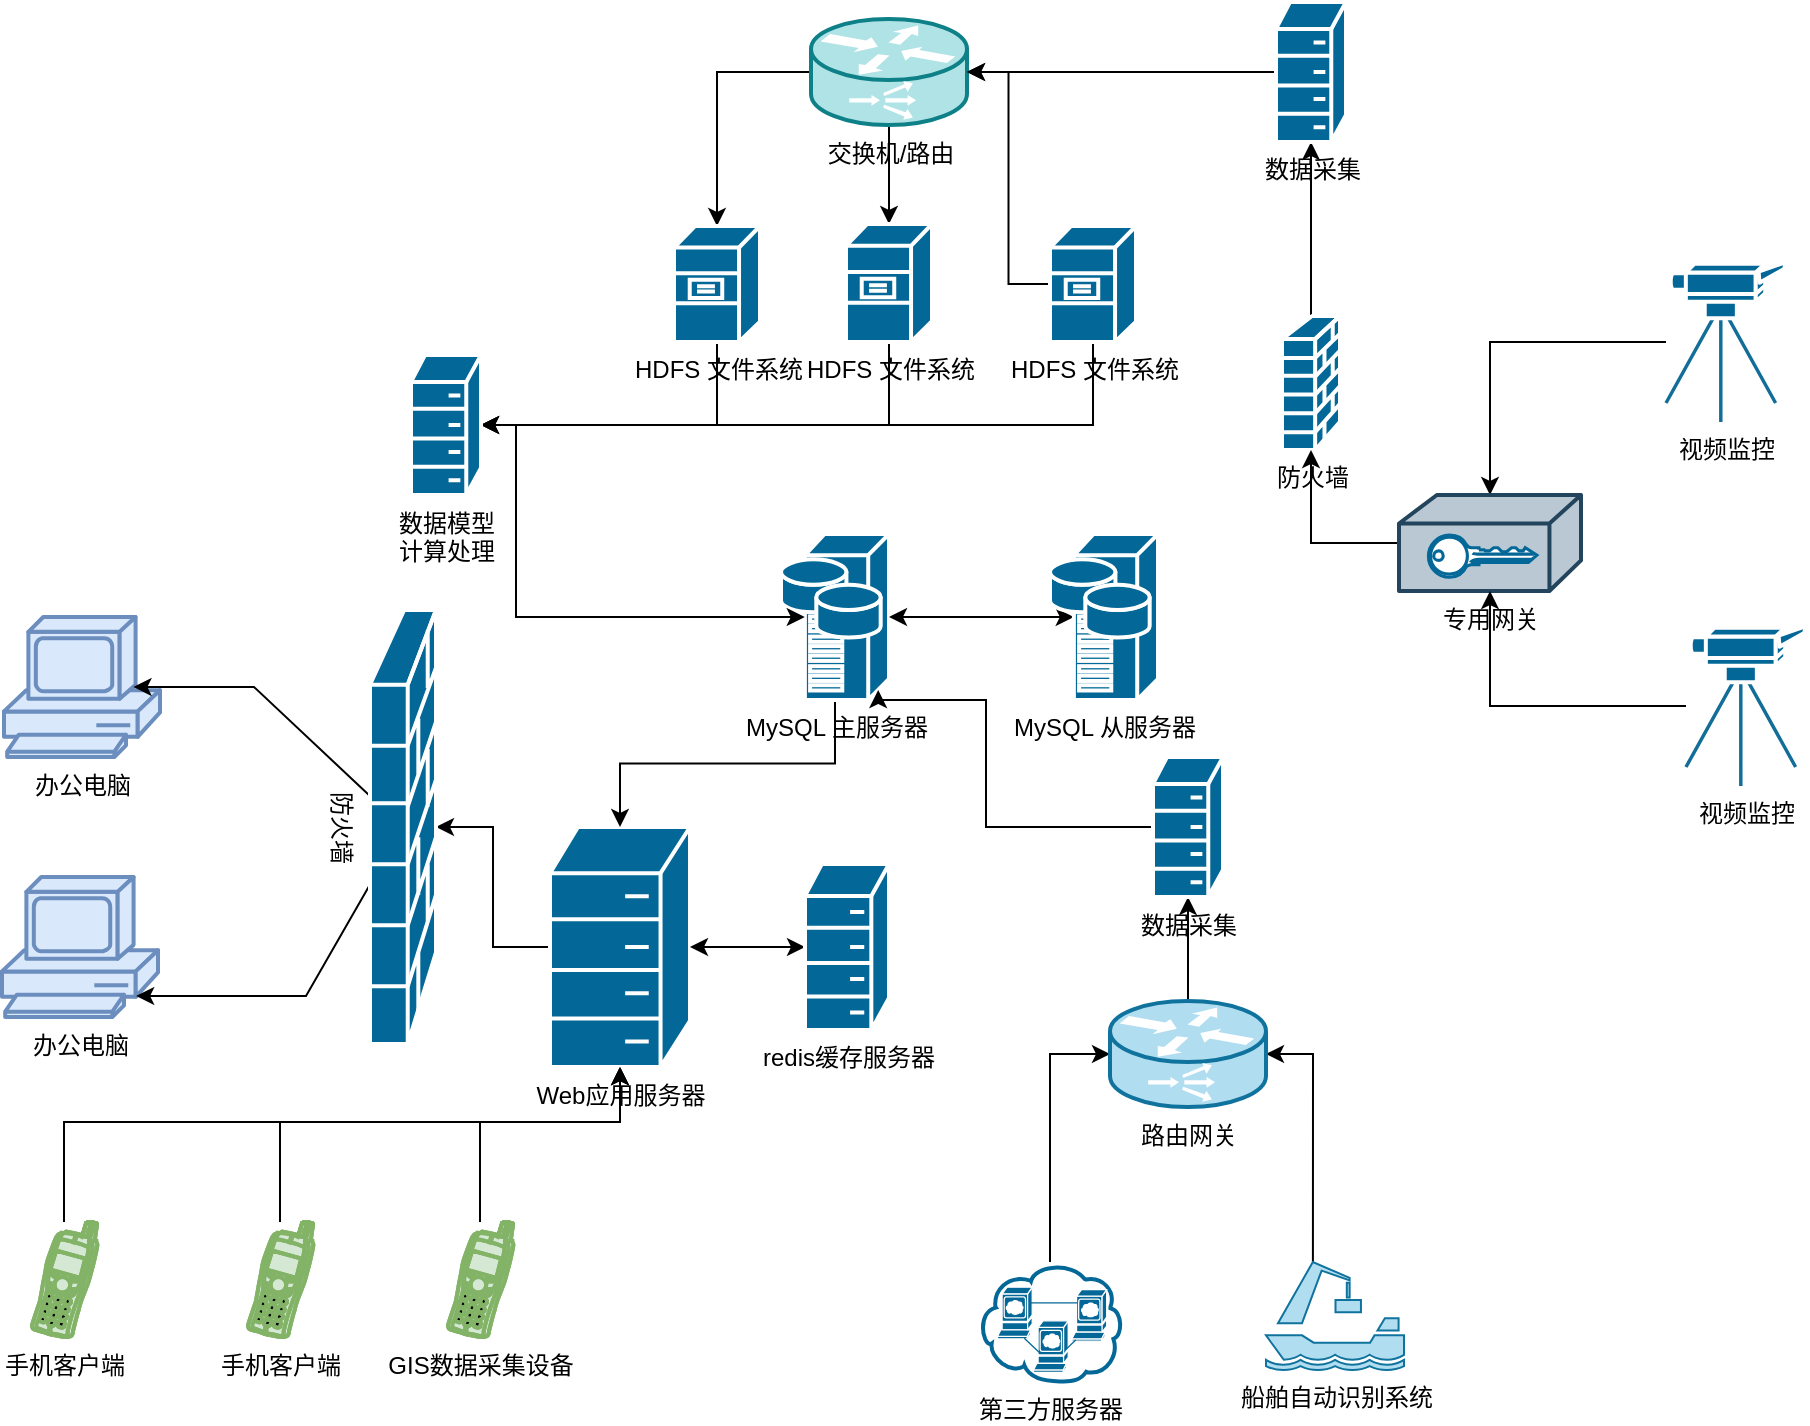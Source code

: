<mxfile version="12.3.6" type="github" pages="1">
  <diagram id="n-bRcWE0r8VkI2KVZlSZ" name="第 1 页">
    <mxGraphModel dx="1191" dy="788" grid="1" gridSize="10" guides="1" tooltips="1" connect="1" arrows="1" fold="1" page="1" pageScale="1" pageWidth="827" pageHeight="1169" math="0" shadow="0">
      <root>
        <mxCell id="0"/>
        <mxCell id="1" parent="0"/>
        <mxCell id="XVNO729LVndD_g4eHp7l-1" value="办公电脑" style="shape=mxgraph.cisco.computers_and_peripherals.pc;html=1;pointerEvents=1;dashed=0;fillColor=#dae8fc;strokeColor=#6c8ebf;strokeWidth=2;verticalLabelPosition=bottom;verticalAlign=top;align=center;outlineConnect=0;" parent="1" vertex="1">
          <mxGeometry x="129" y="327.5" width="78" height="70" as="geometry"/>
        </mxCell>
        <mxCell id="XVNO729LVndD_g4eHp7l-2" value="办公电脑" style="shape=mxgraph.cisco.computers_and_peripherals.pc;html=1;pointerEvents=1;dashed=0;fillColor=#dae8fc;strokeColor=#6c8ebf;strokeWidth=2;verticalLabelPosition=bottom;verticalAlign=top;align=center;outlineConnect=0;" parent="1" vertex="1">
          <mxGeometry x="128" y="457.5" width="78" height="70" as="geometry"/>
        </mxCell>
        <mxCell id="kT1cKuFMZ1Jc9TSjfXU1-30" style="edgeStyle=orthogonalEdgeStyle;rounded=0;orthogonalLoop=1;jettySize=auto;html=1;entryX=0.5;entryY=1;entryDx=0;entryDy=0;entryPerimeter=0;" edge="1" parent="1" source="XVNO729LVndD_g4eHp7l-4" target="XVNO729LVndD_g4eHp7l-5">
          <mxGeometry relative="1" as="geometry">
            <Array as="points">
              <mxPoint x="159" y="580"/>
              <mxPoint x="437" y="580"/>
            </Array>
          </mxGeometry>
        </mxCell>
        <mxCell id="XVNO729LVndD_g4eHp7l-4" value="手机客户端" style="shape=mxgraph.cisco.modems_and_phones.cell_phone;html=1;pointerEvents=1;dashed=0;fillColor=#d5e8d4;strokeColor=#82b366;strokeWidth=2;verticalLabelPosition=bottom;verticalAlign=top;align=center;outlineConnect=0;" parent="1" vertex="1">
          <mxGeometry x="142" y="630" width="34" height="58" as="geometry"/>
        </mxCell>
        <mxCell id="kT1cKuFMZ1Jc9TSjfXU1-27" style="edgeStyle=orthogonalEdgeStyle;rounded=0;orthogonalLoop=1;jettySize=auto;html=1;exitX=0;exitY=0.5;exitDx=0;exitDy=0;exitPerimeter=0;entryX=1;entryY=0.5;entryDx=0;entryDy=0;entryPerimeter=0;" edge="1" parent="1" source="XVNO729LVndD_g4eHp7l-5" target="kT1cKuFMZ1Jc9TSjfXU1-5">
          <mxGeometry relative="1" as="geometry"/>
        </mxCell>
        <mxCell id="kT1cKuFMZ1Jc9TSjfXU1-56" style="edgeStyle=orthogonalEdgeStyle;rounded=0;orthogonalLoop=1;jettySize=auto;html=1;entryX=0;entryY=0.5;entryDx=0;entryDy=0;entryPerimeter=0;" edge="1" parent="1" source="XVNO729LVndD_g4eHp7l-5" target="kT1cKuFMZ1Jc9TSjfXU1-55">
          <mxGeometry relative="1" as="geometry"/>
        </mxCell>
        <mxCell id="XVNO729LVndD_g4eHp7l-5" value="Web应用服务器" style="shape=mxgraph.cisco.misc.hp_mini;html=1;pointerEvents=1;dashed=0;fillColor=#036897;strokeColor=#ffffff;strokeWidth=2;verticalLabelPosition=bottom;verticalAlign=top;align=center;outlineConnect=0;" parent="1" vertex="1">
          <mxGeometry x="402" y="432.5" width="70" height="120" as="geometry"/>
        </mxCell>
        <mxCell id="kT1cKuFMZ1Jc9TSjfXU1-42" style="edgeStyle=orthogonalEdgeStyle;rounded=0;orthogonalLoop=1;jettySize=auto;html=1;entryX=0.5;entryY=0;entryDx=0;entryDy=0;entryPerimeter=0;" edge="1" parent="1" source="XVNO729LVndD_g4eHp7l-6" target="XVNO729LVndD_g4eHp7l-8">
          <mxGeometry relative="1" as="geometry"/>
        </mxCell>
        <mxCell id="kT1cKuFMZ1Jc9TSjfXU1-44" style="edgeStyle=orthogonalEdgeStyle;rounded=0;orthogonalLoop=1;jettySize=auto;html=1;entryX=0.5;entryY=0;entryDx=0;entryDy=0;entryPerimeter=0;" edge="1" parent="1" source="XVNO729LVndD_g4eHp7l-6" target="XVNO729LVndD_g4eHp7l-10">
          <mxGeometry relative="1" as="geometry"/>
        </mxCell>
        <mxCell id="XVNO729LVndD_g4eHp7l-6" value="交换机/路由" style="shape=mxgraph.cisco.routers.content_service_router;html=1;pointerEvents=1;dashed=0;fillColor=#b0e3e6;strokeColor=#0e8088;strokeWidth=2;verticalLabelPosition=bottom;verticalAlign=top;align=center;outlineConnect=0;" parent="1" vertex="1">
          <mxGeometry x="532.5" y="28.5" width="78" height="53" as="geometry"/>
        </mxCell>
        <mxCell id="kT1cKuFMZ1Jc9TSjfXU1-38" style="edgeStyle=orthogonalEdgeStyle;rounded=0;orthogonalLoop=1;jettySize=auto;html=1;" edge="1" parent="1" source="XVNO729LVndD_g4eHp7l-7" target="kT1cKuFMZ1Jc9TSjfXU1-15">
          <mxGeometry relative="1" as="geometry"/>
        </mxCell>
        <mxCell id="XVNO729LVndD_g4eHp7l-7" value="防火墙" style="shape=mxgraph.cisco.security.firewall;html=1;pointerEvents=1;dashed=0;fillColor=#036897;strokeColor=#ffffff;strokeWidth=2;verticalLabelPosition=bottom;verticalAlign=top;align=center;outlineConnect=0;" parent="1" vertex="1">
          <mxGeometry x="768" y="177" width="29" height="67" as="geometry"/>
        </mxCell>
        <mxCell id="kT1cKuFMZ1Jc9TSjfXU1-50" style="edgeStyle=orthogonalEdgeStyle;rounded=0;orthogonalLoop=1;jettySize=auto;html=1;exitX=0.5;exitY=1;exitDx=0;exitDy=0;exitPerimeter=0;entryX=1;entryY=0.5;entryDx=0;entryDy=0;entryPerimeter=0;" edge="1" parent="1" source="XVNO729LVndD_g4eHp7l-8" target="kT1cKuFMZ1Jc9TSjfXU1-58">
          <mxGeometry relative="1" as="geometry"/>
        </mxCell>
        <mxCell id="XVNO729LVndD_g4eHp7l-8" value="HDFS 文件系统&lt;br&gt;" style="shape=mxgraph.cisco.servers.file_server;html=1;pointerEvents=1;dashed=0;fillColor=#036897;strokeColor=#ffffff;strokeWidth=2;verticalLabelPosition=bottom;verticalAlign=top;align=center;outlineConnect=0;" parent="1" vertex="1">
          <mxGeometry x="464" y="132" width="43" height="58" as="geometry"/>
        </mxCell>
        <mxCell id="kT1cKuFMZ1Jc9TSjfXU1-47" style="edgeStyle=orthogonalEdgeStyle;rounded=0;orthogonalLoop=1;jettySize=auto;html=1;entryX=1;entryY=0.5;entryDx=0;entryDy=0;entryPerimeter=0;" edge="1" parent="1" source="XVNO729LVndD_g4eHp7l-9" target="XVNO729LVndD_g4eHp7l-6">
          <mxGeometry relative="1" as="geometry"/>
        </mxCell>
        <mxCell id="kT1cKuFMZ1Jc9TSjfXU1-65" style="edgeStyle=orthogonalEdgeStyle;rounded=0;orthogonalLoop=1;jettySize=auto;html=1;entryX=1;entryY=0.5;entryDx=0;entryDy=0;entryPerimeter=0;" edge="1" parent="1" source="XVNO729LVndD_g4eHp7l-9" target="kT1cKuFMZ1Jc9TSjfXU1-58">
          <mxGeometry relative="1" as="geometry">
            <Array as="points">
              <mxPoint x="673" y="232"/>
            </Array>
          </mxGeometry>
        </mxCell>
        <mxCell id="XVNO729LVndD_g4eHp7l-9" value="HDFS 文件系统&lt;br&gt;" style="shape=mxgraph.cisco.servers.file_server;html=1;pointerEvents=1;dashed=0;fillColor=#036897;strokeColor=#ffffff;strokeWidth=2;verticalLabelPosition=bottom;verticalAlign=top;align=center;outlineConnect=0;" parent="1" vertex="1">
          <mxGeometry x="652" y="132" width="43" height="58" as="geometry"/>
        </mxCell>
        <mxCell id="kT1cKuFMZ1Jc9TSjfXU1-64" style="edgeStyle=orthogonalEdgeStyle;rounded=0;orthogonalLoop=1;jettySize=auto;html=1;entryX=1;entryY=0.5;entryDx=0;entryDy=0;entryPerimeter=0;" edge="1" parent="1" source="XVNO729LVndD_g4eHp7l-10" target="kT1cKuFMZ1Jc9TSjfXU1-58">
          <mxGeometry relative="1" as="geometry">
            <Array as="points">
              <mxPoint x="572" y="232"/>
            </Array>
          </mxGeometry>
        </mxCell>
        <mxCell id="XVNO729LVndD_g4eHp7l-10" value="HDFS 文件系统&lt;br&gt;" style="shape=mxgraph.cisco.servers.file_server;html=1;pointerEvents=1;dashed=0;fillColor=#036897;strokeColor=#ffffff;strokeWidth=2;verticalLabelPosition=bottom;verticalAlign=top;align=center;outlineConnect=0;" parent="1" vertex="1">
          <mxGeometry x="550" y="131" width="43" height="59" as="geometry"/>
        </mxCell>
        <mxCell id="kT1cKuFMZ1Jc9TSjfXU1-23" style="edgeStyle=orthogonalEdgeStyle;rounded=0;orthogonalLoop=1;jettySize=auto;html=1;exitX=1;exitY=0.5;exitDx=0;exitDy=0;exitPerimeter=0;entryX=0.22;entryY=0.5;entryDx=0;entryDy=0;entryPerimeter=0;" edge="1" parent="1" source="kT1cKuFMZ1Jc9TSjfXU1-1" target="kT1cKuFMZ1Jc9TSjfXU1-2">
          <mxGeometry relative="1" as="geometry"/>
        </mxCell>
        <mxCell id="kT1cKuFMZ1Jc9TSjfXU1-26" style="edgeStyle=orthogonalEdgeStyle;rounded=0;orthogonalLoop=1;jettySize=auto;html=1;exitX=0.5;exitY=1;exitDx=0;exitDy=0;exitPerimeter=0;entryX=0.5;entryY=0;entryDx=0;entryDy=0;entryPerimeter=0;" edge="1" parent="1" source="kT1cKuFMZ1Jc9TSjfXU1-1" target="XVNO729LVndD_g4eHp7l-5">
          <mxGeometry relative="1" as="geometry"/>
        </mxCell>
        <mxCell id="kT1cKuFMZ1Jc9TSjfXU1-1" value="MySQL 主服务器" style="shape=mxgraph.cisco.servers.storage_server;html=1;pointerEvents=1;dashed=0;fillColor=#036897;strokeColor=#ffffff;strokeWidth=2;verticalLabelPosition=bottom;verticalAlign=top;align=center;outlineConnect=0;" vertex="1" parent="1">
          <mxGeometry x="517.5" y="286" width="54" height="83" as="geometry"/>
        </mxCell>
        <mxCell id="kT1cKuFMZ1Jc9TSjfXU1-24" style="edgeStyle=orthogonalEdgeStyle;rounded=0;orthogonalLoop=1;jettySize=auto;html=1;" edge="1" parent="1" source="kT1cKuFMZ1Jc9TSjfXU1-2" target="kT1cKuFMZ1Jc9TSjfXU1-1">
          <mxGeometry relative="1" as="geometry"/>
        </mxCell>
        <mxCell id="kT1cKuFMZ1Jc9TSjfXU1-2" value="MySQL 从服务器" style="shape=mxgraph.cisco.servers.storage_server;html=1;pointerEvents=1;dashed=0;fillColor=#036897;strokeColor=#ffffff;strokeWidth=2;verticalLabelPosition=bottom;verticalAlign=top;align=center;outlineConnect=0;" vertex="1" parent="1">
          <mxGeometry x="652" y="286" width="54" height="83" as="geometry"/>
        </mxCell>
        <mxCell id="kT1cKuFMZ1Jc9TSjfXU1-40" style="edgeStyle=orthogonalEdgeStyle;rounded=0;orthogonalLoop=1;jettySize=auto;html=1;" edge="1" parent="1" source="kT1cKuFMZ1Jc9TSjfXU1-3" target="kT1cKuFMZ1Jc9TSjfXU1-4">
          <mxGeometry relative="1" as="geometry"/>
        </mxCell>
        <mxCell id="kT1cKuFMZ1Jc9TSjfXU1-3" value="视频监控" style="shape=mxgraph.cisco.computers_and_peripherals.video_camera;html=1;pointerEvents=1;dashed=0;fillColor=#036897;strokeColor=#ffffff;strokeWidth=2;verticalLabelPosition=bottom;verticalAlign=top;align=center;outlineConnect=0;" vertex="1" parent="1">
          <mxGeometry x="960" y="150" width="60" height="80" as="geometry"/>
        </mxCell>
        <mxCell id="kT1cKuFMZ1Jc9TSjfXU1-39" style="edgeStyle=orthogonalEdgeStyle;rounded=0;orthogonalLoop=1;jettySize=auto;html=1;" edge="1" parent="1" source="kT1cKuFMZ1Jc9TSjfXU1-4" target="XVNO729LVndD_g4eHp7l-7">
          <mxGeometry relative="1" as="geometry"/>
        </mxCell>
        <mxCell id="kT1cKuFMZ1Jc9TSjfXU1-4" value="专用网关" style="shape=mxgraph.cisco.hubs_and_gateways.vpn_gateway;html=1;pointerEvents=1;dashed=0;fillColor=#bac8d3;strokeColor=#23445d;strokeWidth=2;verticalLabelPosition=bottom;verticalAlign=top;align=center;outlineConnect=0;" vertex="1" parent="1">
          <mxGeometry x="826.5" y="266.5" width="91" height="48" as="geometry"/>
        </mxCell>
        <mxCell id="kT1cKuFMZ1Jc9TSjfXU1-28" style="edgeStyle=orthogonalEdgeStyle;rounded=0;orthogonalLoop=1;jettySize=auto;html=1;entryX=0.83;entryY=0.5;entryDx=0;entryDy=0;entryPerimeter=0;" edge="1" parent="1" source="kT1cKuFMZ1Jc9TSjfXU1-5" target="XVNO729LVndD_g4eHp7l-1">
          <mxGeometry relative="1" as="geometry">
            <Array as="points">
              <mxPoint x="254" y="363"/>
            </Array>
          </mxGeometry>
        </mxCell>
        <mxCell id="kT1cKuFMZ1Jc9TSjfXU1-29" style="edgeStyle=orthogonalEdgeStyle;rounded=0;orthogonalLoop=1;jettySize=auto;html=1;entryX=0.86;entryY=0.85;entryDx=0;entryDy=0;entryPerimeter=0;" edge="1" parent="1" source="kT1cKuFMZ1Jc9TSjfXU1-5" target="XVNO729LVndD_g4eHp7l-2">
          <mxGeometry relative="1" as="geometry">
            <Array as="points">
              <mxPoint x="280" y="517"/>
            </Array>
          </mxGeometry>
        </mxCell>
        <mxCell id="kT1cKuFMZ1Jc9TSjfXU1-5" value="防火墙" style="shape=mxgraph.cisco.security.firewall;html=1;pointerEvents=1;dashed=0;fillColor=#036897;strokeColor=#ffffff;strokeWidth=2;verticalLabelPosition=bottom;verticalAlign=top;align=center;outlineConnect=0;rotation=90;direction=north;" vertex="1" parent="1">
          <mxGeometry x="220" y="416" width="217" height="33" as="geometry"/>
        </mxCell>
        <mxCell id="kT1cKuFMZ1Jc9TSjfXU1-41" style="edgeStyle=orthogonalEdgeStyle;rounded=0;orthogonalLoop=1;jettySize=auto;html=1;" edge="1" parent="1" source="kT1cKuFMZ1Jc9TSjfXU1-6" target="kT1cKuFMZ1Jc9TSjfXU1-4">
          <mxGeometry relative="1" as="geometry"/>
        </mxCell>
        <mxCell id="kT1cKuFMZ1Jc9TSjfXU1-6" value="视频监控" style="shape=mxgraph.cisco.computers_and_peripherals.video_camera;html=1;pointerEvents=1;dashed=0;fillColor=#036897;strokeColor=#ffffff;strokeWidth=2;verticalLabelPosition=bottom;verticalAlign=top;align=center;outlineConnect=0;" vertex="1" parent="1">
          <mxGeometry x="970" y="332" width="60" height="80" as="geometry"/>
        </mxCell>
        <mxCell id="kT1cKuFMZ1Jc9TSjfXU1-31" style="edgeStyle=orthogonalEdgeStyle;rounded=0;orthogonalLoop=1;jettySize=auto;html=1;entryX=0.5;entryY=1;entryDx=0;entryDy=0;entryPerimeter=0;" edge="1" parent="1" source="kT1cKuFMZ1Jc9TSjfXU1-7" target="XVNO729LVndD_g4eHp7l-5">
          <mxGeometry relative="1" as="geometry">
            <Array as="points">
              <mxPoint x="267" y="580"/>
              <mxPoint x="437" y="580"/>
            </Array>
          </mxGeometry>
        </mxCell>
        <mxCell id="kT1cKuFMZ1Jc9TSjfXU1-7" value="手机客户端" style="shape=mxgraph.cisco.modems_and_phones.cell_phone;html=1;pointerEvents=1;dashed=0;fillColor=#d5e8d4;strokeColor=#82b366;strokeWidth=2;verticalLabelPosition=bottom;verticalAlign=top;align=center;outlineConnect=0;" vertex="1" parent="1">
          <mxGeometry x="250" y="630" width="34" height="58" as="geometry"/>
        </mxCell>
        <mxCell id="kT1cKuFMZ1Jc9TSjfXU1-32" style="edgeStyle=orthogonalEdgeStyle;rounded=0;orthogonalLoop=1;jettySize=auto;html=1;entryX=0.5;entryY=1;entryDx=0;entryDy=0;entryPerimeter=0;" edge="1" parent="1" source="kT1cKuFMZ1Jc9TSjfXU1-8" target="XVNO729LVndD_g4eHp7l-5">
          <mxGeometry relative="1" as="geometry">
            <Array as="points">
              <mxPoint x="367" y="580"/>
              <mxPoint x="437" y="580"/>
            </Array>
          </mxGeometry>
        </mxCell>
        <mxCell id="kT1cKuFMZ1Jc9TSjfXU1-8" value="GIS数据采集设备" style="shape=mxgraph.cisco.modems_and_phones.cell_phone;html=1;pointerEvents=1;dashed=0;fillColor=#d5e8d4;strokeColor=#82b366;strokeWidth=2;verticalLabelPosition=bottom;verticalAlign=top;align=center;outlineConnect=0;" vertex="1" parent="1">
          <mxGeometry x="350" y="630" width="34" height="58" as="geometry"/>
        </mxCell>
        <mxCell id="kT1cKuFMZ1Jc9TSjfXU1-18" style="edgeStyle=orthogonalEdgeStyle;rounded=0;orthogonalLoop=1;jettySize=auto;html=1;entryX=0;entryY=0.5;entryDx=0;entryDy=0;entryPerimeter=0;" edge="1" parent="1" source="kT1cKuFMZ1Jc9TSjfXU1-9" target="kT1cKuFMZ1Jc9TSjfXU1-14">
          <mxGeometry relative="1" as="geometry"/>
        </mxCell>
        <mxCell id="kT1cKuFMZ1Jc9TSjfXU1-9" value="第三方服务器" style="shape=mxgraph.cisco.storage.web_cluster;html=1;pointerEvents=1;dashed=0;fillColor=#036897;strokeColor=#ffffff;strokeWidth=2;verticalLabelPosition=bottom;verticalAlign=top;align=center;outlineConnect=0;" vertex="1" parent="1">
          <mxGeometry x="615.5" y="650" width="73" height="60" as="geometry"/>
        </mxCell>
        <mxCell id="kT1cKuFMZ1Jc9TSjfXU1-21" style="edgeStyle=orthogonalEdgeStyle;rounded=0;orthogonalLoop=1;jettySize=auto;html=1;exitX=0.34;exitY=0;exitDx=0;exitDy=0;exitPerimeter=0;entryX=1;entryY=0.5;entryDx=0;entryDy=0;entryPerimeter=0;" edge="1" parent="1" source="kT1cKuFMZ1Jc9TSjfXU1-13" target="kT1cKuFMZ1Jc9TSjfXU1-14">
          <mxGeometry relative="1" as="geometry"/>
        </mxCell>
        <mxCell id="kT1cKuFMZ1Jc9TSjfXU1-13" value="船舶自动识别系统" style="shape=mxgraph.signs.transportation.harbor;html=1;pointerEvents=1;fillColor=#b1ddf0;strokeColor=#10739e;verticalLabelPosition=bottom;verticalAlign=top;align=center;" vertex="1" parent="1">
          <mxGeometry x="760" y="650" width="69" height="54" as="geometry"/>
        </mxCell>
        <mxCell id="kT1cKuFMZ1Jc9TSjfXU1-35" style="edgeStyle=orthogonalEdgeStyle;rounded=0;orthogonalLoop=1;jettySize=auto;html=1;entryX=0.5;entryY=1;entryDx=0;entryDy=0;entryPerimeter=0;" edge="1" parent="1" source="kT1cKuFMZ1Jc9TSjfXU1-14" target="kT1cKuFMZ1Jc9TSjfXU1-34">
          <mxGeometry relative="1" as="geometry"/>
        </mxCell>
        <mxCell id="kT1cKuFMZ1Jc9TSjfXU1-14" value="路由网关" style="shape=mxgraph.cisco.routers.content_service_router;html=1;pointerEvents=1;dashed=0;fillColor=#b1ddf0;strokeColor=#10739e;strokeWidth=2;verticalLabelPosition=bottom;verticalAlign=top;align=center;outlineConnect=0;" vertex="1" parent="1">
          <mxGeometry x="682" y="519.5" width="78" height="53" as="geometry"/>
        </mxCell>
        <mxCell id="kT1cKuFMZ1Jc9TSjfXU1-37" style="edgeStyle=orthogonalEdgeStyle;rounded=0;orthogonalLoop=1;jettySize=auto;html=1;" edge="1" parent="1" source="kT1cKuFMZ1Jc9TSjfXU1-15" target="XVNO729LVndD_g4eHp7l-6">
          <mxGeometry relative="1" as="geometry"/>
        </mxCell>
        <mxCell id="kT1cKuFMZ1Jc9TSjfXU1-15" value="数据采集" style="shape=mxgraph.cisco.misc.hp_mini;html=1;pointerEvents=1;dashed=0;fillColor=#036897;strokeColor=#ffffff;strokeWidth=2;verticalLabelPosition=bottom;verticalAlign=top;align=center;outlineConnect=0;" vertex="1" parent="1">
          <mxGeometry x="765" y="20" width="35" height="70" as="geometry"/>
        </mxCell>
        <mxCell id="kT1cKuFMZ1Jc9TSjfXU1-36" style="edgeStyle=orthogonalEdgeStyle;rounded=0;orthogonalLoop=1;jettySize=auto;html=1;entryX=0.9;entryY=0.94;entryDx=0;entryDy=0;entryPerimeter=0;" edge="1" parent="1" source="kT1cKuFMZ1Jc9TSjfXU1-34" target="kT1cKuFMZ1Jc9TSjfXU1-1">
          <mxGeometry relative="1" as="geometry">
            <Array as="points">
              <mxPoint x="620" y="433"/>
              <mxPoint x="620" y="369"/>
              <mxPoint x="566" y="369"/>
            </Array>
          </mxGeometry>
        </mxCell>
        <mxCell id="kT1cKuFMZ1Jc9TSjfXU1-34" value="数据采集" style="shape=mxgraph.cisco.misc.hp_mini;html=1;pointerEvents=1;dashed=0;fillColor=#036897;strokeColor=#ffffff;strokeWidth=2;verticalLabelPosition=bottom;verticalAlign=top;align=center;outlineConnect=0;" vertex="1" parent="1">
          <mxGeometry x="703.5" y="397.5" width="35" height="70" as="geometry"/>
        </mxCell>
        <mxCell id="kT1cKuFMZ1Jc9TSjfXU1-57" style="edgeStyle=orthogonalEdgeStyle;rounded=0;orthogonalLoop=1;jettySize=auto;html=1;entryX=1;entryY=0.5;entryDx=0;entryDy=0;entryPerimeter=0;" edge="1" parent="1" source="kT1cKuFMZ1Jc9TSjfXU1-55" target="XVNO729LVndD_g4eHp7l-5">
          <mxGeometry relative="1" as="geometry"/>
        </mxCell>
        <mxCell id="kT1cKuFMZ1Jc9TSjfXU1-55" value="redis缓存服务器" style="shape=mxgraph.cisco.misc.hp_mini;html=1;pointerEvents=1;dashed=0;fillColor=#036897;strokeColor=#ffffff;strokeWidth=2;verticalLabelPosition=bottom;verticalAlign=top;align=center;outlineConnect=0;" vertex="1" parent="1">
          <mxGeometry x="529.5" y="451" width="42" height="83" as="geometry"/>
        </mxCell>
        <mxCell id="kT1cKuFMZ1Jc9TSjfXU1-66" style="edgeStyle=orthogonalEdgeStyle;rounded=0;orthogonalLoop=1;jettySize=auto;html=1;entryX=0.22;entryY=0.5;entryDx=0;entryDy=0;entryPerimeter=0;" edge="1" parent="1" source="kT1cKuFMZ1Jc9TSjfXU1-58" target="kT1cKuFMZ1Jc9TSjfXU1-1">
          <mxGeometry relative="1" as="geometry">
            <Array as="points">
              <mxPoint x="385" y="328"/>
            </Array>
          </mxGeometry>
        </mxCell>
        <mxCell id="kT1cKuFMZ1Jc9TSjfXU1-58" value="数据模型&lt;br&gt;计算处理" style="shape=mxgraph.cisco.misc.hp_mini;html=1;pointerEvents=1;dashed=0;fillColor=#036897;strokeColor=#ffffff;strokeWidth=2;verticalLabelPosition=bottom;verticalAlign=top;align=center;outlineConnect=0;" vertex="1" parent="1">
          <mxGeometry x="332.5" y="196.5" width="35" height="70" as="geometry"/>
        </mxCell>
      </root>
    </mxGraphModel>
  </diagram>
</mxfile>
